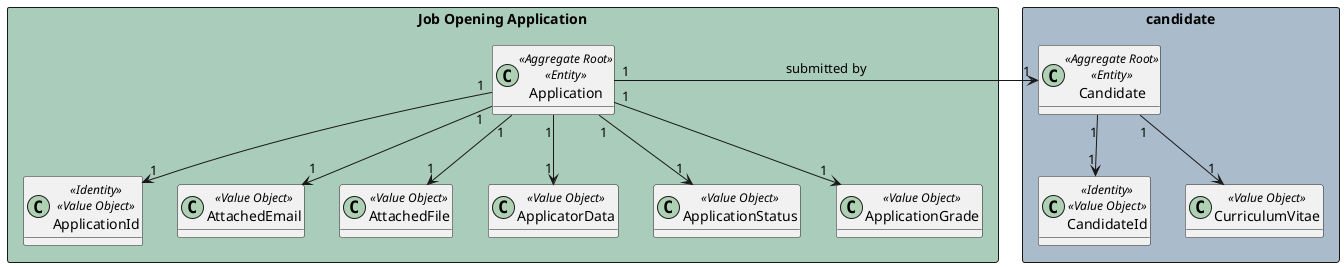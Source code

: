 @startuml
'https://plantuml.com/class-diagram

hide methods


rectangle "Job Opening Application" #aaccbb {
    class Application<<Aggregate Root>><<Entity>>{}
    class ApplicationId<<Identity>><<Value Object>>{}
    class AttachedEmail<<Value Object>>{}
    class AttachedFile<<Value Object>>{}
    class ApplicatorData<<Value Object>>{}
    class ApplicationStatus<<Value Object>>{}
    class ApplicationGrade<<Value Object>>{}
}


rectangle candidate #aabbcc{
    class Candidate<<Aggregate Root>><<Entity>>{}
    class CandidateId<<Identity>><<Value Object>>{}
    class CurriculumVitae<<Value Object>>{}
}

Candidate "1"--> "1" CandidateId
Candidate "1"--> "1" CurriculumVitae


Application "1" --> "1" ApplicationId
Application "1" --> "1" AttachedEmail
Application "1" --> "1" AttachedFile
Application "1" --> "1" ApplicatorData
Application "1" -> "1" Candidate : submitted by
Application "1" --> "1" ApplicationStatus
Application "1" --> "1" ApplicationGrade






@enduml